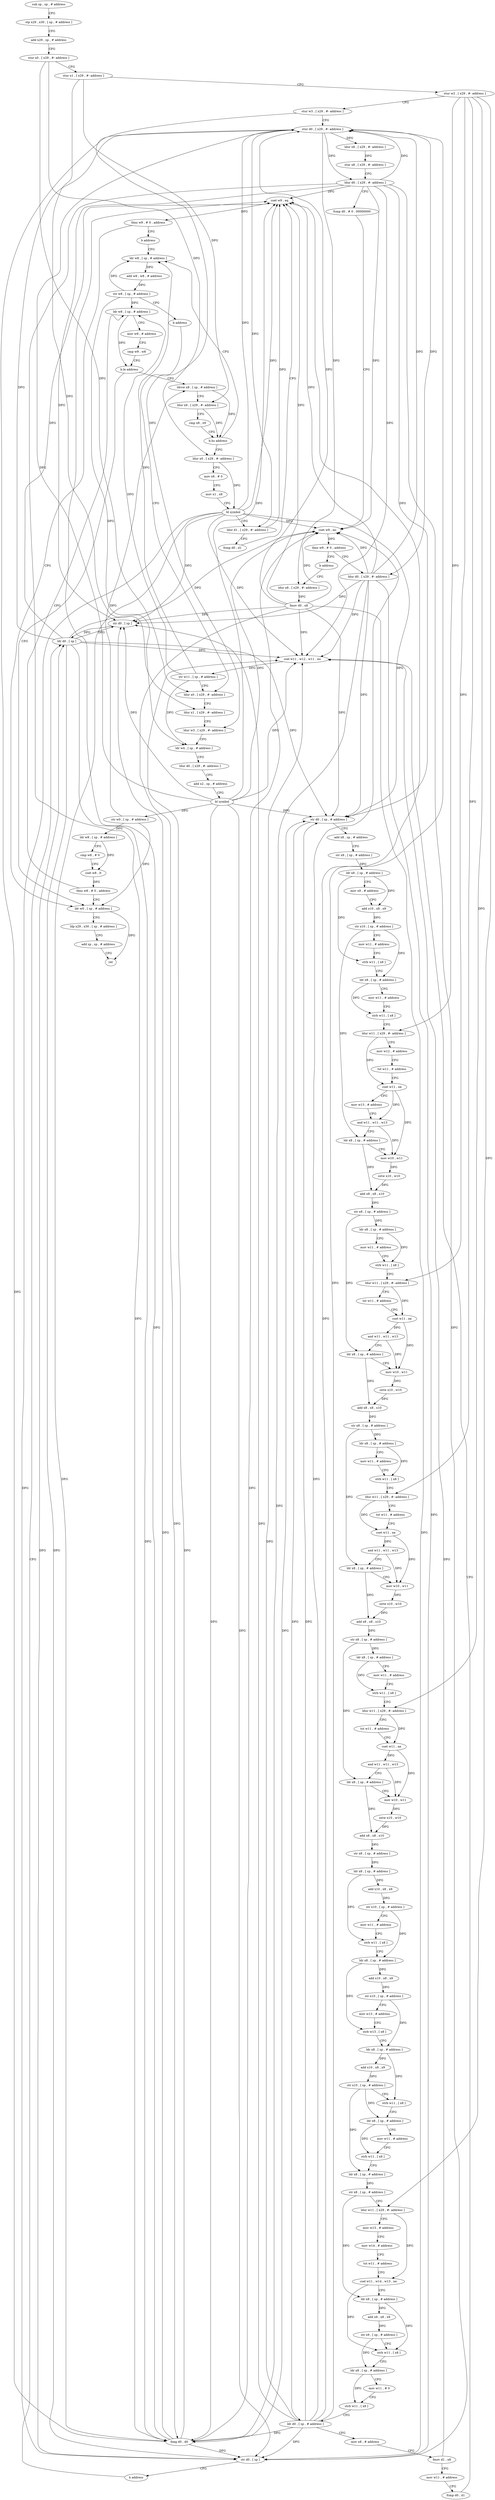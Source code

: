 digraph "func" {
"4222932" [label = "sub sp , sp , # address" ]
"4222936" [label = "stp x29 , x30 , [ sp , # address ]" ]
"4222940" [label = "add x29 , sp , # address" ]
"4222944" [label = "stur x0 , [ x29 , #- address ]" ]
"4222948" [label = "stur x1 , [ x29 , #- address ]" ]
"4222952" [label = "stur w2 , [ x29 , #- address ]" ]
"4222956" [label = "stur w3 , [ x29 , #- address ]" ]
"4222960" [label = "stur d0 , [ x29 , #- address ]" ]
"4222964" [label = "ldur x8 , [ x29 , #- address ]" ]
"4222968" [label = "stur x8 , [ x29 , #- address ]" ]
"4222972" [label = "ldur d0 , [ x29 , #- address ]" ]
"4222976" [label = "fcmp d0 , # 0 . 00000000" ]
"4222980" [label = "cset w9 , mi" ]
"4222984" [label = "tbnz w9 , # 0 , address" ]
"4222992" [label = "ldur d0 , [ x29 , #- address ]" ]
"4222988" [label = "b address" ]
"4222996" [label = "fneg d0 , d0" ]
"4223000" [label = "str d0 , [ sp ]" ]
"4223004" [label = "b address" ]
"4223020" [label = "ldr d0 , [ sp ]" ]
"4223008" [label = "ldur x8 , [ x29 , #- address ]" ]
"4223024" [label = "str d0 , [ sp , # address ]" ]
"4223028" [label = "add x8 , sp , # address" ]
"4223032" [label = "str x8 , [ sp , # address ]" ]
"4223036" [label = "ldr x8 , [ sp , # address ]" ]
"4223040" [label = "mov x9 , # address" ]
"4223044" [label = "add x10 , x8 , x9" ]
"4223048" [label = "str x10 , [ sp , # address ]" ]
"4223052" [label = "mov w11 , # address" ]
"4223056" [label = "strb w11 , [ x8 ]" ]
"4223060" [label = "ldr x8 , [ sp , # address ]" ]
"4223064" [label = "mov w11 , # address" ]
"4223068" [label = "strb w11 , [ x8 ]" ]
"4223072" [label = "ldur w11 , [ x29 , #- address ]" ]
"4223076" [label = "mov w12 , # address" ]
"4223080" [label = "tst w11 , # address" ]
"4223084" [label = "cset w11 , ne" ]
"4223088" [label = "mov w13 , # address" ]
"4223092" [label = "and w11 , w11 , w13" ]
"4223096" [label = "ldr x8 , [ sp , # address ]" ]
"4223100" [label = "mov w10 , w11" ]
"4223104" [label = "sxtw x10 , w10" ]
"4223108" [label = "add x8 , x8 , x10" ]
"4223112" [label = "str x8 , [ sp , # address ]" ]
"4223116" [label = "ldr x8 , [ sp , # address ]" ]
"4223120" [label = "mov w11 , # address" ]
"4223124" [label = "strb w11 , [ x8 ]" ]
"4223128" [label = "ldur w11 , [ x29 , #- address ]" ]
"4223132" [label = "tst w11 , # address" ]
"4223136" [label = "cset w11 , ne" ]
"4223140" [label = "and w11 , w11 , w13" ]
"4223144" [label = "ldr x8 , [ sp , # address ]" ]
"4223148" [label = "mov w10 , w11" ]
"4223152" [label = "sxtw x10 , w10" ]
"4223156" [label = "add x8 , x8 , x10" ]
"4223160" [label = "str x8 , [ sp , # address ]" ]
"4223164" [label = "ldr x8 , [ sp , # address ]" ]
"4223168" [label = "mov w11 , # address" ]
"4223172" [label = "strb w11 , [ x8 ]" ]
"4223176" [label = "ldur w11 , [ x29 , #- address ]" ]
"4223180" [label = "tst w11 , # address" ]
"4223184" [label = "cset w11 , ne" ]
"4223188" [label = "and w11 , w11 , w13" ]
"4223192" [label = "ldr x8 , [ sp , # address ]" ]
"4223196" [label = "mov w10 , w11" ]
"4223200" [label = "sxtw x10 , w10" ]
"4223204" [label = "add x8 , x8 , x10" ]
"4223208" [label = "str x8 , [ sp , # address ]" ]
"4223212" [label = "ldr x8 , [ sp , # address ]" ]
"4223216" [label = "mov w11 , # address" ]
"4223220" [label = "strb w11 , [ x8 ]" ]
"4223224" [label = "ldur w11 , [ x29 , #- address ]" ]
"4223228" [label = "tst w11 , # address" ]
"4223232" [label = "cset w11 , ne" ]
"4223236" [label = "and w11 , w11 , w13" ]
"4223240" [label = "ldr x8 , [ sp , # address ]" ]
"4223244" [label = "mov w10 , w11" ]
"4223248" [label = "sxtw x10 , w10" ]
"4223252" [label = "add x8 , x8 , x10" ]
"4223256" [label = "str x8 , [ sp , # address ]" ]
"4223260" [label = "ldr x8 , [ sp , # address ]" ]
"4223264" [label = "add x10 , x8 , x9" ]
"4223268" [label = "str x10 , [ sp , # address ]" ]
"4223272" [label = "mov w11 , # address" ]
"4223276" [label = "strb w11 , [ x8 ]" ]
"4223280" [label = "ldr x8 , [ sp , # address ]" ]
"4223284" [label = "add x10 , x8 , x9" ]
"4223288" [label = "str x10 , [ sp , # address ]" ]
"4223292" [label = "mov w13 , # address" ]
"4223296" [label = "strb w13 , [ x8 ]" ]
"4223300" [label = "ldr x8 , [ sp , # address ]" ]
"4223304" [label = "add x10 , x8 , x9" ]
"4223308" [label = "str x10 , [ sp , # address ]" ]
"4223312" [label = "strb w11 , [ x8 ]" ]
"4223316" [label = "ldr x8 , [ sp , # address ]" ]
"4223320" [label = "mov w11 , # address" ]
"4223324" [label = "strb w11 , [ x8 ]" ]
"4223328" [label = "ldr x8 , [ sp , # address ]" ]
"4223332" [label = "str x8 , [ sp , # address ]" ]
"4223336" [label = "ldur w11 , [ x29 , #- address ]" ]
"4223340" [label = "mov w13 , # address" ]
"4223344" [label = "mov w14 , # address" ]
"4223348" [label = "tst w11 , # address" ]
"4223352" [label = "csel w11 , w14 , w13 , ne" ]
"4223356" [label = "ldr x8 , [ sp , # address ]" ]
"4223360" [label = "add x9 , x8 , x9" ]
"4223364" [label = "str x9 , [ sp , # address ]" ]
"4223368" [label = "strb w11 , [ x8 ]" ]
"4223372" [label = "ldr x8 , [ sp , # address ]" ]
"4223376" [label = "mov w11 , # 0" ]
"4223380" [label = "strb w11 , [ x8 ]" ]
"4223384" [label = "ldr d0 , [ sp , # address ]" ]
"4223388" [label = "mov x8 , # address" ]
"4223392" [label = "fmov d1 , x8" ]
"4223396" [label = "mov w11 , # address" ]
"4223400" [label = "fcmp d0 , d1" ]
"4223404" [label = "csel w11 , w12 , w11 , mi" ]
"4223408" [label = "str w11 , [ sp , # address ]" ]
"4223412" [label = "ldur x0 , [ x29 , #- address ]" ]
"4223012" [label = "fmov d0 , x8" ]
"4223016" [label = "str d0 , [ sp ]" ]
"4223528" [label = "ldr w0 , [ sp , # address ]" ]
"4223532" [label = "ldp x29 , x30 , [ sp , # address ]" ]
"4223536" [label = "add sp , sp , # address" ]
"4223540" [label = "ret" ]
"4223460" [label = "ldr w8 , [ sp , # address ]" ]
"4223464" [label = "mov w9 , # address" ]
"4223468" [label = "cmp w9 , w8" ]
"4223472" [label = "b.le address" ]
"4223476" [label = "ldrsw x8 , [ sp , # address ]" ]
"4223480" [label = "ldur x9 , [ x29 , #- address ]" ]
"4223484" [label = "cmp x8 , x9" ]
"4223488" [label = "b.hs address" ]
"4223544" [label = "ldr w8 , [ sp , # address ]" ]
"4223492" [label = "ldur x0 , [ x29 , #- address ]" ]
"4223548" [label = "add w8 , w8 , # address" ]
"4223552" [label = "str w8 , [ sp , # address ]" ]
"4223556" [label = "b address" ]
"4223496" [label = "mov x8 , # 0" ]
"4223500" [label = "mov x1 , x8" ]
"4223504" [label = "bl symbol" ]
"4223508" [label = "ldur d1 , [ x29 , #- address ]" ]
"4223512" [label = "fcmp d0 , d1" ]
"4223516" [label = "cset w9 , eq" ]
"4223520" [label = "tbnz w9 , # 0 , address" ]
"4223524" [label = "b address" ]
"4223416" [label = "ldur x1 , [ x29 , #- address ]" ]
"4223420" [label = "ldur w3 , [ x29 , #- address ]" ]
"4223424" [label = "ldr w4 , [ sp , # address ]" ]
"4223428" [label = "ldur d0 , [ x29 , #- address ]" ]
"4223432" [label = "add x2 , sp , # address" ]
"4223436" [label = "bl symbol" ]
"4223440" [label = "str w0 , [ sp , # address ]" ]
"4223444" [label = "ldr w8 , [ sp , # address ]" ]
"4223448" [label = "cmp w8 , # 0" ]
"4223452" [label = "cset w8 , lt" ]
"4223456" [label = "tbnz w8 , # 0 , address" ]
"4222932" -> "4222936" [ label = "CFG" ]
"4222936" -> "4222940" [ label = "CFG" ]
"4222940" -> "4222944" [ label = "CFG" ]
"4222944" -> "4222948" [ label = "CFG" ]
"4222944" -> "4223412" [ label = "DFG" ]
"4222944" -> "4223492" [ label = "DFG" ]
"4222948" -> "4222952" [ label = "CFG" ]
"4222948" -> "4223416" [ label = "DFG" ]
"4222948" -> "4223480" [ label = "DFG" ]
"4222952" -> "4222956" [ label = "CFG" ]
"4222952" -> "4223072" [ label = "DFG" ]
"4222952" -> "4223128" [ label = "DFG" ]
"4222952" -> "4223176" [ label = "DFG" ]
"4222952" -> "4223224" [ label = "DFG" ]
"4222952" -> "4223336" [ label = "DFG" ]
"4222956" -> "4222960" [ label = "CFG" ]
"4222956" -> "4223420" [ label = "DFG" ]
"4222960" -> "4222964" [ label = "DFG" ]
"4222960" -> "4222972" [ label = "DFG" ]
"4222960" -> "4222992" [ label = "DFG" ]
"4222960" -> "4223008" [ label = "DFG" ]
"4222960" -> "4223508" [ label = "DFG" ]
"4222964" -> "4222968" [ label = "DFG" ]
"4222968" -> "4222972" [ label = "CFG" ]
"4222972" -> "4222976" [ label = "CFG" ]
"4222972" -> "4222960" [ label = "DFG" ]
"4222972" -> "4222980" [ label = "DFG" ]
"4222972" -> "4222996" [ label = "DFG" ]
"4222972" -> "4223000" [ label = "DFG" ]
"4222972" -> "4223024" [ label = "DFG" ]
"4222972" -> "4223016" [ label = "DFG" ]
"4222972" -> "4223404" [ label = "DFG" ]
"4222972" -> "4223516" [ label = "DFG" ]
"4222976" -> "4222980" [ label = "CFG" ]
"4222980" -> "4222984" [ label = "DFG" ]
"4222984" -> "4222992" [ label = "CFG" ]
"4222984" -> "4222988" [ label = "CFG" ]
"4222992" -> "4222996" [ label = "DFG" ]
"4222992" -> "4222960" [ label = "DFG" ]
"4222992" -> "4222980" [ label = "DFG" ]
"4222992" -> "4223000" [ label = "DFG" ]
"4222992" -> "4223024" [ label = "DFG" ]
"4222992" -> "4223016" [ label = "DFG" ]
"4222992" -> "4223404" [ label = "DFG" ]
"4222992" -> "4223516" [ label = "DFG" ]
"4222988" -> "4223008" [ label = "CFG" ]
"4222996" -> "4223000" [ label = "DFG" ]
"4222996" -> "4222960" [ label = "DFG" ]
"4222996" -> "4222980" [ label = "DFG" ]
"4222996" -> "4223024" [ label = "DFG" ]
"4222996" -> "4223016" [ label = "DFG" ]
"4222996" -> "4223404" [ label = "DFG" ]
"4222996" -> "4223516" [ label = "DFG" ]
"4223000" -> "4223004" [ label = "CFG" ]
"4223000" -> "4223020" [ label = "DFG" ]
"4223004" -> "4223020" [ label = "CFG" ]
"4223020" -> "4223024" [ label = "DFG" ]
"4223020" -> "4222960" [ label = "DFG" ]
"4223020" -> "4222980" [ label = "DFG" ]
"4223020" -> "4222996" [ label = "DFG" ]
"4223020" -> "4223000" [ label = "DFG" ]
"4223020" -> "4223016" [ label = "DFG" ]
"4223020" -> "4223404" [ label = "DFG" ]
"4223020" -> "4223516" [ label = "DFG" ]
"4223008" -> "4223012" [ label = "DFG" ]
"4223024" -> "4223028" [ label = "CFG" ]
"4223024" -> "4223384" [ label = "DFG" ]
"4223028" -> "4223032" [ label = "CFG" ]
"4223032" -> "4223036" [ label = "DFG" ]
"4223036" -> "4223040" [ label = "CFG" ]
"4223036" -> "4223044" [ label = "DFG" ]
"4223036" -> "4223056" [ label = "DFG" ]
"4223040" -> "4223044" [ label = "CFG" ]
"4223044" -> "4223048" [ label = "DFG" ]
"4223048" -> "4223052" [ label = "CFG" ]
"4223048" -> "4223060" [ label = "DFG" ]
"4223048" -> "4223096" [ label = "DFG" ]
"4223052" -> "4223056" [ label = "CFG" ]
"4223056" -> "4223060" [ label = "CFG" ]
"4223060" -> "4223064" [ label = "CFG" ]
"4223060" -> "4223068" [ label = "DFG" ]
"4223064" -> "4223068" [ label = "CFG" ]
"4223068" -> "4223072" [ label = "CFG" ]
"4223072" -> "4223076" [ label = "CFG" ]
"4223072" -> "4223084" [ label = "DFG" ]
"4223076" -> "4223080" [ label = "CFG" ]
"4223080" -> "4223084" [ label = "CFG" ]
"4223084" -> "4223088" [ label = "CFG" ]
"4223084" -> "4223092" [ label = "DFG" ]
"4223084" -> "4223100" [ label = "DFG" ]
"4223088" -> "4223092" [ label = "CFG" ]
"4223092" -> "4223096" [ label = "CFG" ]
"4223092" -> "4223100" [ label = "DFG" ]
"4223096" -> "4223100" [ label = "CFG" ]
"4223096" -> "4223108" [ label = "DFG" ]
"4223100" -> "4223104" [ label = "DFG" ]
"4223104" -> "4223108" [ label = "DFG" ]
"4223108" -> "4223112" [ label = "DFG" ]
"4223112" -> "4223116" [ label = "DFG" ]
"4223112" -> "4223144" [ label = "DFG" ]
"4223116" -> "4223120" [ label = "CFG" ]
"4223116" -> "4223124" [ label = "DFG" ]
"4223120" -> "4223124" [ label = "CFG" ]
"4223124" -> "4223128" [ label = "CFG" ]
"4223128" -> "4223132" [ label = "CFG" ]
"4223128" -> "4223136" [ label = "DFG" ]
"4223132" -> "4223136" [ label = "CFG" ]
"4223136" -> "4223140" [ label = "DFG" ]
"4223136" -> "4223148" [ label = "DFG" ]
"4223140" -> "4223144" [ label = "CFG" ]
"4223140" -> "4223148" [ label = "DFG" ]
"4223144" -> "4223148" [ label = "CFG" ]
"4223144" -> "4223156" [ label = "DFG" ]
"4223148" -> "4223152" [ label = "DFG" ]
"4223152" -> "4223156" [ label = "DFG" ]
"4223156" -> "4223160" [ label = "DFG" ]
"4223160" -> "4223164" [ label = "DFG" ]
"4223160" -> "4223192" [ label = "DFG" ]
"4223164" -> "4223168" [ label = "CFG" ]
"4223164" -> "4223172" [ label = "DFG" ]
"4223168" -> "4223172" [ label = "CFG" ]
"4223172" -> "4223176" [ label = "CFG" ]
"4223176" -> "4223180" [ label = "CFG" ]
"4223176" -> "4223184" [ label = "DFG" ]
"4223180" -> "4223184" [ label = "CFG" ]
"4223184" -> "4223188" [ label = "DFG" ]
"4223184" -> "4223196" [ label = "DFG" ]
"4223188" -> "4223192" [ label = "CFG" ]
"4223188" -> "4223196" [ label = "DFG" ]
"4223192" -> "4223196" [ label = "CFG" ]
"4223192" -> "4223204" [ label = "DFG" ]
"4223196" -> "4223200" [ label = "DFG" ]
"4223200" -> "4223204" [ label = "DFG" ]
"4223204" -> "4223208" [ label = "DFG" ]
"4223208" -> "4223212" [ label = "DFG" ]
"4223208" -> "4223240" [ label = "DFG" ]
"4223212" -> "4223216" [ label = "CFG" ]
"4223212" -> "4223220" [ label = "DFG" ]
"4223216" -> "4223220" [ label = "CFG" ]
"4223220" -> "4223224" [ label = "CFG" ]
"4223224" -> "4223228" [ label = "CFG" ]
"4223224" -> "4223232" [ label = "DFG" ]
"4223228" -> "4223232" [ label = "CFG" ]
"4223232" -> "4223236" [ label = "DFG" ]
"4223232" -> "4223244" [ label = "DFG" ]
"4223236" -> "4223240" [ label = "CFG" ]
"4223236" -> "4223244" [ label = "DFG" ]
"4223240" -> "4223244" [ label = "CFG" ]
"4223240" -> "4223252" [ label = "DFG" ]
"4223244" -> "4223248" [ label = "DFG" ]
"4223248" -> "4223252" [ label = "DFG" ]
"4223252" -> "4223256" [ label = "DFG" ]
"4223256" -> "4223260" [ label = "DFG" ]
"4223260" -> "4223264" [ label = "DFG" ]
"4223260" -> "4223276" [ label = "DFG" ]
"4223264" -> "4223268" [ label = "DFG" ]
"4223268" -> "4223272" [ label = "CFG" ]
"4223268" -> "4223280" [ label = "DFG" ]
"4223272" -> "4223276" [ label = "CFG" ]
"4223276" -> "4223280" [ label = "CFG" ]
"4223280" -> "4223284" [ label = "DFG" ]
"4223280" -> "4223296" [ label = "DFG" ]
"4223284" -> "4223288" [ label = "DFG" ]
"4223288" -> "4223292" [ label = "CFG" ]
"4223288" -> "4223300" [ label = "DFG" ]
"4223292" -> "4223296" [ label = "CFG" ]
"4223296" -> "4223300" [ label = "CFG" ]
"4223300" -> "4223304" [ label = "DFG" ]
"4223300" -> "4223312" [ label = "DFG" ]
"4223304" -> "4223308" [ label = "DFG" ]
"4223308" -> "4223312" [ label = "CFG" ]
"4223308" -> "4223316" [ label = "DFG" ]
"4223308" -> "4223328" [ label = "DFG" ]
"4223312" -> "4223316" [ label = "CFG" ]
"4223316" -> "4223320" [ label = "CFG" ]
"4223316" -> "4223324" [ label = "DFG" ]
"4223320" -> "4223324" [ label = "CFG" ]
"4223324" -> "4223328" [ label = "CFG" ]
"4223328" -> "4223332" [ label = "DFG" ]
"4223332" -> "4223336" [ label = "CFG" ]
"4223332" -> "4223356" [ label = "DFG" ]
"4223336" -> "4223340" [ label = "CFG" ]
"4223336" -> "4223352" [ label = "DFG" ]
"4223340" -> "4223344" [ label = "CFG" ]
"4223344" -> "4223348" [ label = "CFG" ]
"4223348" -> "4223352" [ label = "CFG" ]
"4223352" -> "4223356" [ label = "CFG" ]
"4223352" -> "4223368" [ label = "DFG" ]
"4223356" -> "4223360" [ label = "DFG" ]
"4223356" -> "4223368" [ label = "DFG" ]
"4223360" -> "4223364" [ label = "DFG" ]
"4223364" -> "4223368" [ label = "CFG" ]
"4223364" -> "4223372" [ label = "DFG" ]
"4223368" -> "4223372" [ label = "CFG" ]
"4223372" -> "4223376" [ label = "CFG" ]
"4223372" -> "4223380" [ label = "DFG" ]
"4223376" -> "4223380" [ label = "CFG" ]
"4223380" -> "4223384" [ label = "CFG" ]
"4223384" -> "4223388" [ label = "CFG" ]
"4223384" -> "4222960" [ label = "DFG" ]
"4223384" -> "4222980" [ label = "DFG" ]
"4223384" -> "4222996" [ label = "DFG" ]
"4223384" -> "4223000" [ label = "DFG" ]
"4223384" -> "4223024" [ label = "DFG" ]
"4223384" -> "4223016" [ label = "DFG" ]
"4223384" -> "4223404" [ label = "DFG" ]
"4223384" -> "4223516" [ label = "DFG" ]
"4223388" -> "4223392" [ label = "CFG" ]
"4223392" -> "4223396" [ label = "CFG" ]
"4223392" -> "4223404" [ label = "DFG" ]
"4223396" -> "4223400" [ label = "CFG" ]
"4223400" -> "4223404" [ label = "CFG" ]
"4223404" -> "4223408" [ label = "DFG" ]
"4223408" -> "4223412" [ label = "CFG" ]
"4223408" -> "4223424" [ label = "DFG" ]
"4223408" -> "4223460" [ label = "DFG" ]
"4223408" -> "4223544" [ label = "DFG" ]
"4223412" -> "4223416" [ label = "CFG" ]
"4223012" -> "4223016" [ label = "DFG" ]
"4223012" -> "4222960" [ label = "DFG" ]
"4223012" -> "4222980" [ label = "DFG" ]
"4223012" -> "4222996" [ label = "DFG" ]
"4223012" -> "4223000" [ label = "DFG" ]
"4223012" -> "4223024" [ label = "DFG" ]
"4223012" -> "4223404" [ label = "DFG" ]
"4223012" -> "4223516" [ label = "DFG" ]
"4223016" -> "4223020" [ label = "DFG" ]
"4223528" -> "4223532" [ label = "CFG" ]
"4223528" -> "4223540" [ label = "DFG" ]
"4223532" -> "4223536" [ label = "CFG" ]
"4223536" -> "4223540" [ label = "CFG" ]
"4223460" -> "4223464" [ label = "CFG" ]
"4223460" -> "4223472" [ label = "DFG" ]
"4223464" -> "4223468" [ label = "CFG" ]
"4223468" -> "4223472" [ label = "CFG" ]
"4223472" -> "4223528" [ label = "CFG" ]
"4223472" -> "4223476" [ label = "CFG" ]
"4223476" -> "4223480" [ label = "CFG" ]
"4223476" -> "4223488" [ label = "DFG" ]
"4223480" -> "4223484" [ label = "CFG" ]
"4223480" -> "4223488" [ label = "DFG" ]
"4223484" -> "4223488" [ label = "CFG" ]
"4223488" -> "4223544" [ label = "CFG" ]
"4223488" -> "4223492" [ label = "CFG" ]
"4223544" -> "4223548" [ label = "DFG" ]
"4223492" -> "4223496" [ label = "CFG" ]
"4223492" -> "4223504" [ label = "DFG" ]
"4223548" -> "4223552" [ label = "DFG" ]
"4223552" -> "4223556" [ label = "CFG" ]
"4223552" -> "4223424" [ label = "DFG" ]
"4223552" -> "4223460" [ label = "DFG" ]
"4223552" -> "4223544" [ label = "DFG" ]
"4223556" -> "4223412" [ label = "CFG" ]
"4223496" -> "4223500" [ label = "CFG" ]
"4223500" -> "4223504" [ label = "CFG" ]
"4223504" -> "4223508" [ label = "CFG" ]
"4223504" -> "4222960" [ label = "DFG" ]
"4223504" -> "4222980" [ label = "DFG" ]
"4223504" -> "4222996" [ label = "DFG" ]
"4223504" -> "4223000" [ label = "DFG" ]
"4223504" -> "4223024" [ label = "DFG" ]
"4223504" -> "4223016" [ label = "DFG" ]
"4223504" -> "4223404" [ label = "DFG" ]
"4223504" -> "4223516" [ label = "DFG" ]
"4223508" -> "4223512" [ label = "CFG" ]
"4223508" -> "4223516" [ label = "DFG" ]
"4223512" -> "4223516" [ label = "CFG" ]
"4223516" -> "4223520" [ label = "DFG" ]
"4223520" -> "4223528" [ label = "CFG" ]
"4223520" -> "4223524" [ label = "CFG" ]
"4223524" -> "4223544" [ label = "CFG" ]
"4223416" -> "4223420" [ label = "CFG" ]
"4223420" -> "4223424" [ label = "CFG" ]
"4223424" -> "4223428" [ label = "CFG" ]
"4223428" -> "4223432" [ label = "CFG" ]
"4223432" -> "4223436" [ label = "CFG" ]
"4223436" -> "4223440" [ label = "DFG" ]
"4223436" -> "4222960" [ label = "DFG" ]
"4223436" -> "4222980" [ label = "DFG" ]
"4223436" -> "4222996" [ label = "DFG" ]
"4223436" -> "4223000" [ label = "DFG" ]
"4223436" -> "4223024" [ label = "DFG" ]
"4223436" -> "4223016" [ label = "DFG" ]
"4223436" -> "4223404" [ label = "DFG" ]
"4223436" -> "4223516" [ label = "DFG" ]
"4223440" -> "4223444" [ label = "DFG" ]
"4223440" -> "4223528" [ label = "DFG" ]
"4223440" -> "4223476" [ label = "DFG" ]
"4223444" -> "4223448" [ label = "CFG" ]
"4223444" -> "4223452" [ label = "DFG" ]
"4223448" -> "4223452" [ label = "CFG" ]
"4223452" -> "4223456" [ label = "DFG" ]
"4223456" -> "4223528" [ label = "CFG" ]
"4223456" -> "4223460" [ label = "CFG" ]
}
